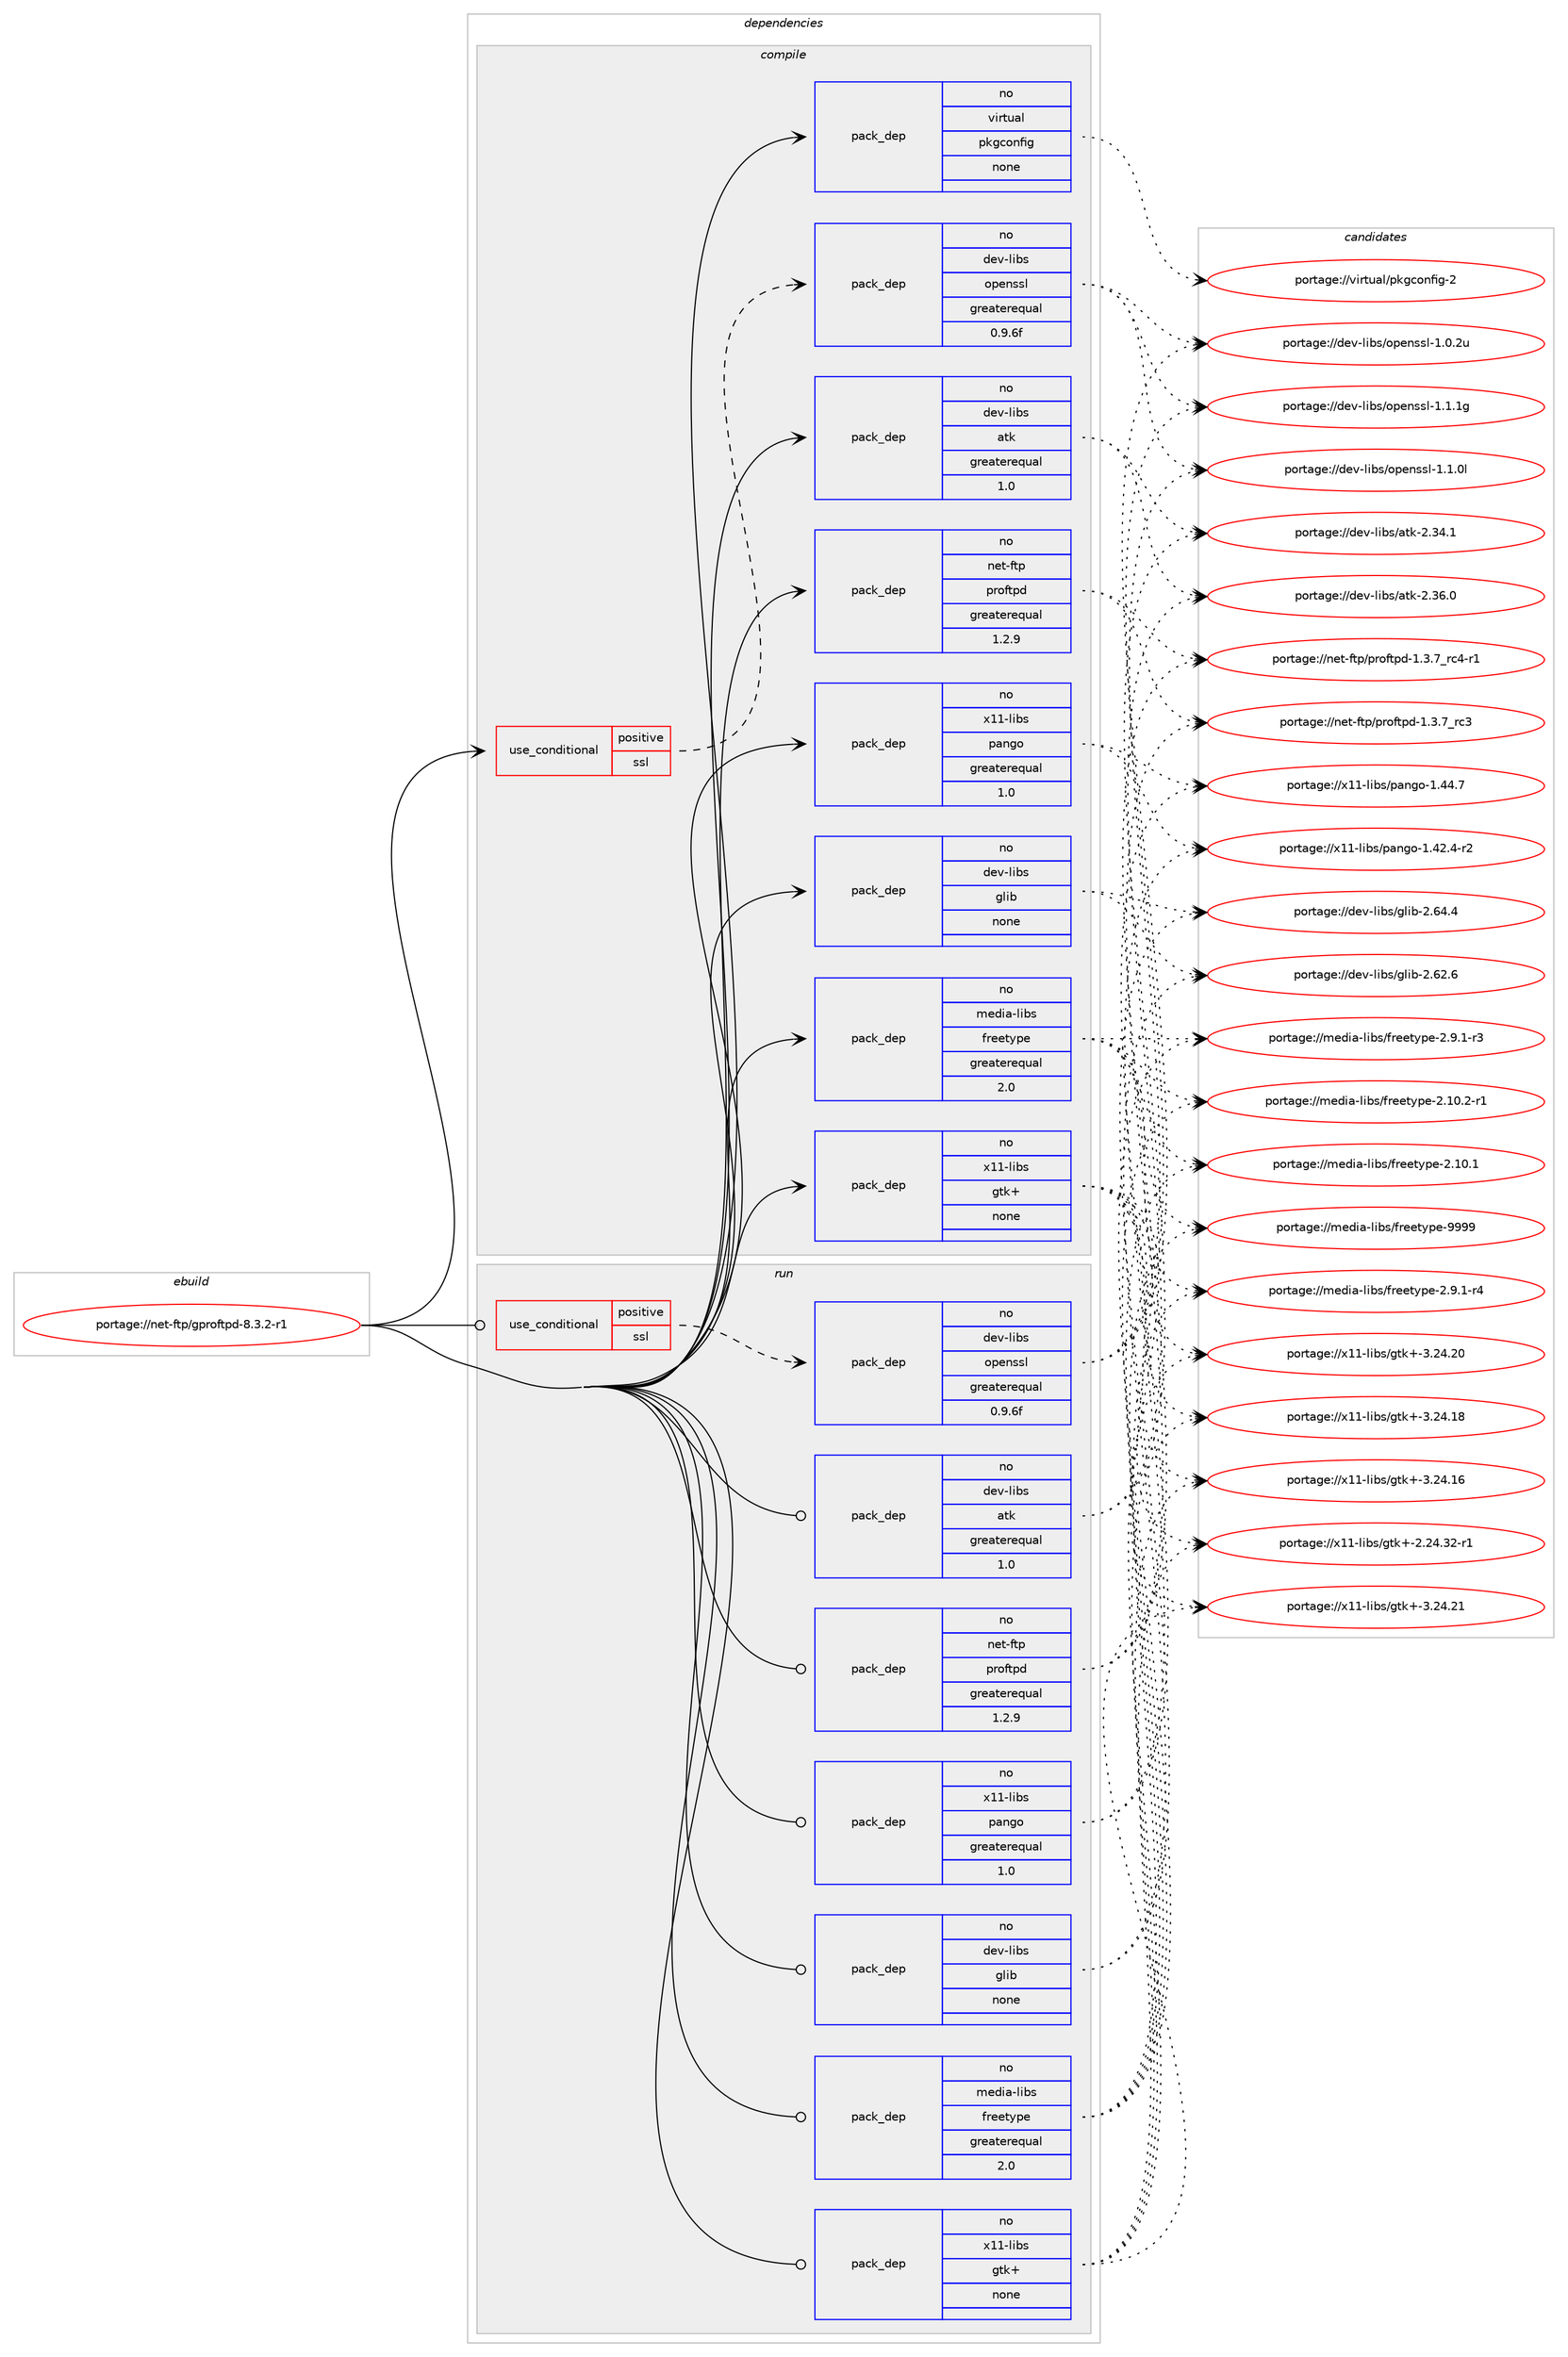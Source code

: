 digraph prolog {

# *************
# Graph options
# *************

newrank=true;
concentrate=true;
compound=true;
graph [rankdir=LR,fontname=Helvetica,fontsize=10,ranksep=1.5];#, ranksep=2.5, nodesep=0.2];
edge  [arrowhead=vee];
node  [fontname=Helvetica,fontsize=10];

# **********
# The ebuild
# **********

subgraph cluster_leftcol {
color=gray;
rank=same;
label=<<i>ebuild</i>>;
id [label="portage://net-ftp/gproftpd-8.3.2-r1", color=red, width=4, href="../net-ftp/gproftpd-8.3.2-r1.svg"];
}

# ****************
# The dependencies
# ****************

subgraph cluster_midcol {
color=gray;
label=<<i>dependencies</i>>;
subgraph cluster_compile {
fillcolor="#eeeeee";
style=filled;
label=<<i>compile</i>>;
subgraph cond909 {
dependency5214 [label=<<TABLE BORDER="0" CELLBORDER="1" CELLSPACING="0" CELLPADDING="4"><TR><TD ROWSPAN="3" CELLPADDING="10">use_conditional</TD></TR><TR><TD>positive</TD></TR><TR><TD>ssl</TD></TR></TABLE>>, shape=none, color=red];
subgraph pack4233 {
dependency5215 [label=<<TABLE BORDER="0" CELLBORDER="1" CELLSPACING="0" CELLPADDING="4" WIDTH="220"><TR><TD ROWSPAN="6" CELLPADDING="30">pack_dep</TD></TR><TR><TD WIDTH="110">no</TD></TR><TR><TD>dev-libs</TD></TR><TR><TD>openssl</TD></TR><TR><TD>greaterequal</TD></TR><TR><TD>0.9.6f</TD></TR></TABLE>>, shape=none, color=blue];
}
dependency5214:e -> dependency5215:w [weight=20,style="dashed",arrowhead="vee"];
}
id:e -> dependency5214:w [weight=20,style="solid",arrowhead="vee"];
subgraph pack4234 {
dependency5216 [label=<<TABLE BORDER="0" CELLBORDER="1" CELLSPACING="0" CELLPADDING="4" WIDTH="220"><TR><TD ROWSPAN="6" CELLPADDING="30">pack_dep</TD></TR><TR><TD WIDTH="110">no</TD></TR><TR><TD>dev-libs</TD></TR><TR><TD>atk</TD></TR><TR><TD>greaterequal</TD></TR><TR><TD>1.0</TD></TR></TABLE>>, shape=none, color=blue];
}
id:e -> dependency5216:w [weight=20,style="solid",arrowhead="vee"];
subgraph pack4235 {
dependency5217 [label=<<TABLE BORDER="0" CELLBORDER="1" CELLSPACING="0" CELLPADDING="4" WIDTH="220"><TR><TD ROWSPAN="6" CELLPADDING="30">pack_dep</TD></TR><TR><TD WIDTH="110">no</TD></TR><TR><TD>dev-libs</TD></TR><TR><TD>glib</TD></TR><TR><TD>none</TD></TR><TR><TD></TD></TR></TABLE>>, shape=none, color=blue];
}
id:e -> dependency5217:w [weight=20,style="solid",arrowhead="vee"];
subgraph pack4236 {
dependency5218 [label=<<TABLE BORDER="0" CELLBORDER="1" CELLSPACING="0" CELLPADDING="4" WIDTH="220"><TR><TD ROWSPAN="6" CELLPADDING="30">pack_dep</TD></TR><TR><TD WIDTH="110">no</TD></TR><TR><TD>media-libs</TD></TR><TR><TD>freetype</TD></TR><TR><TD>greaterequal</TD></TR><TR><TD>2.0</TD></TR></TABLE>>, shape=none, color=blue];
}
id:e -> dependency5218:w [weight=20,style="solid",arrowhead="vee"];
subgraph pack4237 {
dependency5219 [label=<<TABLE BORDER="0" CELLBORDER="1" CELLSPACING="0" CELLPADDING="4" WIDTH="220"><TR><TD ROWSPAN="6" CELLPADDING="30">pack_dep</TD></TR><TR><TD WIDTH="110">no</TD></TR><TR><TD>net-ftp</TD></TR><TR><TD>proftpd</TD></TR><TR><TD>greaterequal</TD></TR><TR><TD>1.2.9</TD></TR></TABLE>>, shape=none, color=blue];
}
id:e -> dependency5219:w [weight=20,style="solid",arrowhead="vee"];
subgraph pack4238 {
dependency5220 [label=<<TABLE BORDER="0" CELLBORDER="1" CELLSPACING="0" CELLPADDING="4" WIDTH="220"><TR><TD ROWSPAN="6" CELLPADDING="30">pack_dep</TD></TR><TR><TD WIDTH="110">no</TD></TR><TR><TD>virtual</TD></TR><TR><TD>pkgconfig</TD></TR><TR><TD>none</TD></TR><TR><TD></TD></TR></TABLE>>, shape=none, color=blue];
}
id:e -> dependency5220:w [weight=20,style="solid",arrowhead="vee"];
subgraph pack4239 {
dependency5221 [label=<<TABLE BORDER="0" CELLBORDER="1" CELLSPACING="0" CELLPADDING="4" WIDTH="220"><TR><TD ROWSPAN="6" CELLPADDING="30">pack_dep</TD></TR><TR><TD WIDTH="110">no</TD></TR><TR><TD>x11-libs</TD></TR><TR><TD>gtk+</TD></TR><TR><TD>none</TD></TR><TR><TD></TD></TR></TABLE>>, shape=none, color=blue];
}
id:e -> dependency5221:w [weight=20,style="solid",arrowhead="vee"];
subgraph pack4240 {
dependency5222 [label=<<TABLE BORDER="0" CELLBORDER="1" CELLSPACING="0" CELLPADDING="4" WIDTH="220"><TR><TD ROWSPAN="6" CELLPADDING="30">pack_dep</TD></TR><TR><TD WIDTH="110">no</TD></TR><TR><TD>x11-libs</TD></TR><TR><TD>pango</TD></TR><TR><TD>greaterequal</TD></TR><TR><TD>1.0</TD></TR></TABLE>>, shape=none, color=blue];
}
id:e -> dependency5222:w [weight=20,style="solid",arrowhead="vee"];
}
subgraph cluster_compileandrun {
fillcolor="#eeeeee";
style=filled;
label=<<i>compile and run</i>>;
}
subgraph cluster_run {
fillcolor="#eeeeee";
style=filled;
label=<<i>run</i>>;
subgraph cond910 {
dependency5223 [label=<<TABLE BORDER="0" CELLBORDER="1" CELLSPACING="0" CELLPADDING="4"><TR><TD ROWSPAN="3" CELLPADDING="10">use_conditional</TD></TR><TR><TD>positive</TD></TR><TR><TD>ssl</TD></TR></TABLE>>, shape=none, color=red];
subgraph pack4241 {
dependency5224 [label=<<TABLE BORDER="0" CELLBORDER="1" CELLSPACING="0" CELLPADDING="4" WIDTH="220"><TR><TD ROWSPAN="6" CELLPADDING="30">pack_dep</TD></TR><TR><TD WIDTH="110">no</TD></TR><TR><TD>dev-libs</TD></TR><TR><TD>openssl</TD></TR><TR><TD>greaterequal</TD></TR><TR><TD>0.9.6f</TD></TR></TABLE>>, shape=none, color=blue];
}
dependency5223:e -> dependency5224:w [weight=20,style="dashed",arrowhead="vee"];
}
id:e -> dependency5223:w [weight=20,style="solid",arrowhead="odot"];
subgraph pack4242 {
dependency5225 [label=<<TABLE BORDER="0" CELLBORDER="1" CELLSPACING="0" CELLPADDING="4" WIDTH="220"><TR><TD ROWSPAN="6" CELLPADDING="30">pack_dep</TD></TR><TR><TD WIDTH="110">no</TD></TR><TR><TD>dev-libs</TD></TR><TR><TD>atk</TD></TR><TR><TD>greaterequal</TD></TR><TR><TD>1.0</TD></TR></TABLE>>, shape=none, color=blue];
}
id:e -> dependency5225:w [weight=20,style="solid",arrowhead="odot"];
subgraph pack4243 {
dependency5226 [label=<<TABLE BORDER="0" CELLBORDER="1" CELLSPACING="0" CELLPADDING="4" WIDTH="220"><TR><TD ROWSPAN="6" CELLPADDING="30">pack_dep</TD></TR><TR><TD WIDTH="110">no</TD></TR><TR><TD>dev-libs</TD></TR><TR><TD>glib</TD></TR><TR><TD>none</TD></TR><TR><TD></TD></TR></TABLE>>, shape=none, color=blue];
}
id:e -> dependency5226:w [weight=20,style="solid",arrowhead="odot"];
subgraph pack4244 {
dependency5227 [label=<<TABLE BORDER="0" CELLBORDER="1" CELLSPACING="0" CELLPADDING="4" WIDTH="220"><TR><TD ROWSPAN="6" CELLPADDING="30">pack_dep</TD></TR><TR><TD WIDTH="110">no</TD></TR><TR><TD>media-libs</TD></TR><TR><TD>freetype</TD></TR><TR><TD>greaterequal</TD></TR><TR><TD>2.0</TD></TR></TABLE>>, shape=none, color=blue];
}
id:e -> dependency5227:w [weight=20,style="solid",arrowhead="odot"];
subgraph pack4245 {
dependency5228 [label=<<TABLE BORDER="0" CELLBORDER="1" CELLSPACING="0" CELLPADDING="4" WIDTH="220"><TR><TD ROWSPAN="6" CELLPADDING="30">pack_dep</TD></TR><TR><TD WIDTH="110">no</TD></TR><TR><TD>net-ftp</TD></TR><TR><TD>proftpd</TD></TR><TR><TD>greaterequal</TD></TR><TR><TD>1.2.9</TD></TR></TABLE>>, shape=none, color=blue];
}
id:e -> dependency5228:w [weight=20,style="solid",arrowhead="odot"];
subgraph pack4246 {
dependency5229 [label=<<TABLE BORDER="0" CELLBORDER="1" CELLSPACING="0" CELLPADDING="4" WIDTH="220"><TR><TD ROWSPAN="6" CELLPADDING="30">pack_dep</TD></TR><TR><TD WIDTH="110">no</TD></TR><TR><TD>x11-libs</TD></TR><TR><TD>gtk+</TD></TR><TR><TD>none</TD></TR><TR><TD></TD></TR></TABLE>>, shape=none, color=blue];
}
id:e -> dependency5229:w [weight=20,style="solid",arrowhead="odot"];
subgraph pack4247 {
dependency5230 [label=<<TABLE BORDER="0" CELLBORDER="1" CELLSPACING="0" CELLPADDING="4" WIDTH="220"><TR><TD ROWSPAN="6" CELLPADDING="30">pack_dep</TD></TR><TR><TD WIDTH="110">no</TD></TR><TR><TD>x11-libs</TD></TR><TR><TD>pango</TD></TR><TR><TD>greaterequal</TD></TR><TR><TD>1.0</TD></TR></TABLE>>, shape=none, color=blue];
}
id:e -> dependency5230:w [weight=20,style="solid",arrowhead="odot"];
}
}

# **************
# The candidates
# **************

subgraph cluster_choices {
rank=same;
color=gray;
label=<<i>candidates</i>>;

subgraph choice4233 {
color=black;
nodesep=1;
choice100101118451081059811547111112101110115115108454946494649103 [label="portage://dev-libs/openssl-1.1.1g", color=red, width=4,href="../dev-libs/openssl-1.1.1g.svg"];
choice100101118451081059811547111112101110115115108454946494648108 [label="portage://dev-libs/openssl-1.1.0l", color=red, width=4,href="../dev-libs/openssl-1.1.0l.svg"];
choice100101118451081059811547111112101110115115108454946484650117 [label="portage://dev-libs/openssl-1.0.2u", color=red, width=4,href="../dev-libs/openssl-1.0.2u.svg"];
dependency5215:e -> choice100101118451081059811547111112101110115115108454946494649103:w [style=dotted,weight="100"];
dependency5215:e -> choice100101118451081059811547111112101110115115108454946494648108:w [style=dotted,weight="100"];
dependency5215:e -> choice100101118451081059811547111112101110115115108454946484650117:w [style=dotted,weight="100"];
}
subgraph choice4234 {
color=black;
nodesep=1;
choice1001011184510810598115479711610745504651544648 [label="portage://dev-libs/atk-2.36.0", color=red, width=4,href="../dev-libs/atk-2.36.0.svg"];
choice1001011184510810598115479711610745504651524649 [label="portage://dev-libs/atk-2.34.1", color=red, width=4,href="../dev-libs/atk-2.34.1.svg"];
dependency5216:e -> choice1001011184510810598115479711610745504651544648:w [style=dotted,weight="100"];
dependency5216:e -> choice1001011184510810598115479711610745504651524649:w [style=dotted,weight="100"];
}
subgraph choice4235 {
color=black;
nodesep=1;
choice1001011184510810598115471031081059845504654524652 [label="portage://dev-libs/glib-2.64.4", color=red, width=4,href="../dev-libs/glib-2.64.4.svg"];
choice1001011184510810598115471031081059845504654504654 [label="portage://dev-libs/glib-2.62.6", color=red, width=4,href="../dev-libs/glib-2.62.6.svg"];
dependency5217:e -> choice1001011184510810598115471031081059845504654524652:w [style=dotted,weight="100"];
dependency5217:e -> choice1001011184510810598115471031081059845504654504654:w [style=dotted,weight="100"];
}
subgraph choice4236 {
color=black;
nodesep=1;
choice109101100105974510810598115471021141011011161211121014557575757 [label="portage://media-libs/freetype-9999", color=red, width=4,href="../media-libs/freetype-9999.svg"];
choice109101100105974510810598115471021141011011161211121014550465746494511452 [label="portage://media-libs/freetype-2.9.1-r4", color=red, width=4,href="../media-libs/freetype-2.9.1-r4.svg"];
choice109101100105974510810598115471021141011011161211121014550465746494511451 [label="portage://media-libs/freetype-2.9.1-r3", color=red, width=4,href="../media-libs/freetype-2.9.1-r3.svg"];
choice10910110010597451081059811547102114101101116121112101455046494846504511449 [label="portage://media-libs/freetype-2.10.2-r1", color=red, width=4,href="../media-libs/freetype-2.10.2-r1.svg"];
choice1091011001059745108105981154710211410110111612111210145504649484649 [label="portage://media-libs/freetype-2.10.1", color=red, width=4,href="../media-libs/freetype-2.10.1.svg"];
dependency5218:e -> choice109101100105974510810598115471021141011011161211121014557575757:w [style=dotted,weight="100"];
dependency5218:e -> choice109101100105974510810598115471021141011011161211121014550465746494511452:w [style=dotted,weight="100"];
dependency5218:e -> choice109101100105974510810598115471021141011011161211121014550465746494511451:w [style=dotted,weight="100"];
dependency5218:e -> choice10910110010597451081059811547102114101101116121112101455046494846504511449:w [style=dotted,weight="100"];
dependency5218:e -> choice1091011001059745108105981154710211410110111612111210145504649484649:w [style=dotted,weight="100"];
}
subgraph choice4237 {
color=black;
nodesep=1;
choice11010111645102116112471121141111021161121004549465146559511499524511449 [label="portage://net-ftp/proftpd-1.3.7_rc4-r1", color=red, width=4,href="../net-ftp/proftpd-1.3.7_rc4-r1.svg"];
choice1101011164510211611247112114111102116112100454946514655951149951 [label="portage://net-ftp/proftpd-1.3.7_rc3", color=red, width=4,href="../net-ftp/proftpd-1.3.7_rc3.svg"];
dependency5219:e -> choice11010111645102116112471121141111021161121004549465146559511499524511449:w [style=dotted,weight="100"];
dependency5219:e -> choice1101011164510211611247112114111102116112100454946514655951149951:w [style=dotted,weight="100"];
}
subgraph choice4238 {
color=black;
nodesep=1;
choice1181051141161179710847112107103991111101021051034550 [label="portage://virtual/pkgconfig-2", color=red, width=4,href="../virtual/pkgconfig-2.svg"];
dependency5220:e -> choice1181051141161179710847112107103991111101021051034550:w [style=dotted,weight="100"];
}
subgraph choice4239 {
color=black;
nodesep=1;
choice1204949451081059811547103116107434551465052465049 [label="portage://x11-libs/gtk+-3.24.21", color=red, width=4,href="../x11-libs/gtk+-3.24.21.svg"];
choice1204949451081059811547103116107434551465052465048 [label="portage://x11-libs/gtk+-3.24.20", color=red, width=4,href="../x11-libs/gtk+-3.24.20.svg"];
choice1204949451081059811547103116107434551465052464956 [label="portage://x11-libs/gtk+-3.24.18", color=red, width=4,href="../x11-libs/gtk+-3.24.18.svg"];
choice1204949451081059811547103116107434551465052464954 [label="portage://x11-libs/gtk+-3.24.16", color=red, width=4,href="../x11-libs/gtk+-3.24.16.svg"];
choice12049494510810598115471031161074345504650524651504511449 [label="portage://x11-libs/gtk+-2.24.32-r1", color=red, width=4,href="../x11-libs/gtk+-2.24.32-r1.svg"];
dependency5221:e -> choice1204949451081059811547103116107434551465052465049:w [style=dotted,weight="100"];
dependency5221:e -> choice1204949451081059811547103116107434551465052465048:w [style=dotted,weight="100"];
dependency5221:e -> choice1204949451081059811547103116107434551465052464956:w [style=dotted,weight="100"];
dependency5221:e -> choice1204949451081059811547103116107434551465052464954:w [style=dotted,weight="100"];
dependency5221:e -> choice12049494510810598115471031161074345504650524651504511449:w [style=dotted,weight="100"];
}
subgraph choice4240 {
color=black;
nodesep=1;
choice12049494510810598115471129711010311145494652524655 [label="portage://x11-libs/pango-1.44.7", color=red, width=4,href="../x11-libs/pango-1.44.7.svg"];
choice120494945108105981154711297110103111454946525046524511450 [label="portage://x11-libs/pango-1.42.4-r2", color=red, width=4,href="../x11-libs/pango-1.42.4-r2.svg"];
dependency5222:e -> choice12049494510810598115471129711010311145494652524655:w [style=dotted,weight="100"];
dependency5222:e -> choice120494945108105981154711297110103111454946525046524511450:w [style=dotted,weight="100"];
}
subgraph choice4241 {
color=black;
nodesep=1;
choice100101118451081059811547111112101110115115108454946494649103 [label="portage://dev-libs/openssl-1.1.1g", color=red, width=4,href="../dev-libs/openssl-1.1.1g.svg"];
choice100101118451081059811547111112101110115115108454946494648108 [label="portage://dev-libs/openssl-1.1.0l", color=red, width=4,href="../dev-libs/openssl-1.1.0l.svg"];
choice100101118451081059811547111112101110115115108454946484650117 [label="portage://dev-libs/openssl-1.0.2u", color=red, width=4,href="../dev-libs/openssl-1.0.2u.svg"];
dependency5224:e -> choice100101118451081059811547111112101110115115108454946494649103:w [style=dotted,weight="100"];
dependency5224:e -> choice100101118451081059811547111112101110115115108454946494648108:w [style=dotted,weight="100"];
dependency5224:e -> choice100101118451081059811547111112101110115115108454946484650117:w [style=dotted,weight="100"];
}
subgraph choice4242 {
color=black;
nodesep=1;
choice1001011184510810598115479711610745504651544648 [label="portage://dev-libs/atk-2.36.0", color=red, width=4,href="../dev-libs/atk-2.36.0.svg"];
choice1001011184510810598115479711610745504651524649 [label="portage://dev-libs/atk-2.34.1", color=red, width=4,href="../dev-libs/atk-2.34.1.svg"];
dependency5225:e -> choice1001011184510810598115479711610745504651544648:w [style=dotted,weight="100"];
dependency5225:e -> choice1001011184510810598115479711610745504651524649:w [style=dotted,weight="100"];
}
subgraph choice4243 {
color=black;
nodesep=1;
choice1001011184510810598115471031081059845504654524652 [label="portage://dev-libs/glib-2.64.4", color=red, width=4,href="../dev-libs/glib-2.64.4.svg"];
choice1001011184510810598115471031081059845504654504654 [label="portage://dev-libs/glib-2.62.6", color=red, width=4,href="../dev-libs/glib-2.62.6.svg"];
dependency5226:e -> choice1001011184510810598115471031081059845504654524652:w [style=dotted,weight="100"];
dependency5226:e -> choice1001011184510810598115471031081059845504654504654:w [style=dotted,weight="100"];
}
subgraph choice4244 {
color=black;
nodesep=1;
choice109101100105974510810598115471021141011011161211121014557575757 [label="portage://media-libs/freetype-9999", color=red, width=4,href="../media-libs/freetype-9999.svg"];
choice109101100105974510810598115471021141011011161211121014550465746494511452 [label="portage://media-libs/freetype-2.9.1-r4", color=red, width=4,href="../media-libs/freetype-2.9.1-r4.svg"];
choice109101100105974510810598115471021141011011161211121014550465746494511451 [label="portage://media-libs/freetype-2.9.1-r3", color=red, width=4,href="../media-libs/freetype-2.9.1-r3.svg"];
choice10910110010597451081059811547102114101101116121112101455046494846504511449 [label="portage://media-libs/freetype-2.10.2-r1", color=red, width=4,href="../media-libs/freetype-2.10.2-r1.svg"];
choice1091011001059745108105981154710211410110111612111210145504649484649 [label="portage://media-libs/freetype-2.10.1", color=red, width=4,href="../media-libs/freetype-2.10.1.svg"];
dependency5227:e -> choice109101100105974510810598115471021141011011161211121014557575757:w [style=dotted,weight="100"];
dependency5227:e -> choice109101100105974510810598115471021141011011161211121014550465746494511452:w [style=dotted,weight="100"];
dependency5227:e -> choice109101100105974510810598115471021141011011161211121014550465746494511451:w [style=dotted,weight="100"];
dependency5227:e -> choice10910110010597451081059811547102114101101116121112101455046494846504511449:w [style=dotted,weight="100"];
dependency5227:e -> choice1091011001059745108105981154710211410110111612111210145504649484649:w [style=dotted,weight="100"];
}
subgraph choice4245 {
color=black;
nodesep=1;
choice11010111645102116112471121141111021161121004549465146559511499524511449 [label="portage://net-ftp/proftpd-1.3.7_rc4-r1", color=red, width=4,href="../net-ftp/proftpd-1.3.7_rc4-r1.svg"];
choice1101011164510211611247112114111102116112100454946514655951149951 [label="portage://net-ftp/proftpd-1.3.7_rc3", color=red, width=4,href="../net-ftp/proftpd-1.3.7_rc3.svg"];
dependency5228:e -> choice11010111645102116112471121141111021161121004549465146559511499524511449:w [style=dotted,weight="100"];
dependency5228:e -> choice1101011164510211611247112114111102116112100454946514655951149951:w [style=dotted,weight="100"];
}
subgraph choice4246 {
color=black;
nodesep=1;
choice1204949451081059811547103116107434551465052465049 [label="portage://x11-libs/gtk+-3.24.21", color=red, width=4,href="../x11-libs/gtk+-3.24.21.svg"];
choice1204949451081059811547103116107434551465052465048 [label="portage://x11-libs/gtk+-3.24.20", color=red, width=4,href="../x11-libs/gtk+-3.24.20.svg"];
choice1204949451081059811547103116107434551465052464956 [label="portage://x11-libs/gtk+-3.24.18", color=red, width=4,href="../x11-libs/gtk+-3.24.18.svg"];
choice1204949451081059811547103116107434551465052464954 [label="portage://x11-libs/gtk+-3.24.16", color=red, width=4,href="../x11-libs/gtk+-3.24.16.svg"];
choice12049494510810598115471031161074345504650524651504511449 [label="portage://x11-libs/gtk+-2.24.32-r1", color=red, width=4,href="../x11-libs/gtk+-2.24.32-r1.svg"];
dependency5229:e -> choice1204949451081059811547103116107434551465052465049:w [style=dotted,weight="100"];
dependency5229:e -> choice1204949451081059811547103116107434551465052465048:w [style=dotted,weight="100"];
dependency5229:e -> choice1204949451081059811547103116107434551465052464956:w [style=dotted,weight="100"];
dependency5229:e -> choice1204949451081059811547103116107434551465052464954:w [style=dotted,weight="100"];
dependency5229:e -> choice12049494510810598115471031161074345504650524651504511449:w [style=dotted,weight="100"];
}
subgraph choice4247 {
color=black;
nodesep=1;
choice12049494510810598115471129711010311145494652524655 [label="portage://x11-libs/pango-1.44.7", color=red, width=4,href="../x11-libs/pango-1.44.7.svg"];
choice120494945108105981154711297110103111454946525046524511450 [label="portage://x11-libs/pango-1.42.4-r2", color=red, width=4,href="../x11-libs/pango-1.42.4-r2.svg"];
dependency5230:e -> choice12049494510810598115471129711010311145494652524655:w [style=dotted,weight="100"];
dependency5230:e -> choice120494945108105981154711297110103111454946525046524511450:w [style=dotted,weight="100"];
}
}

}
